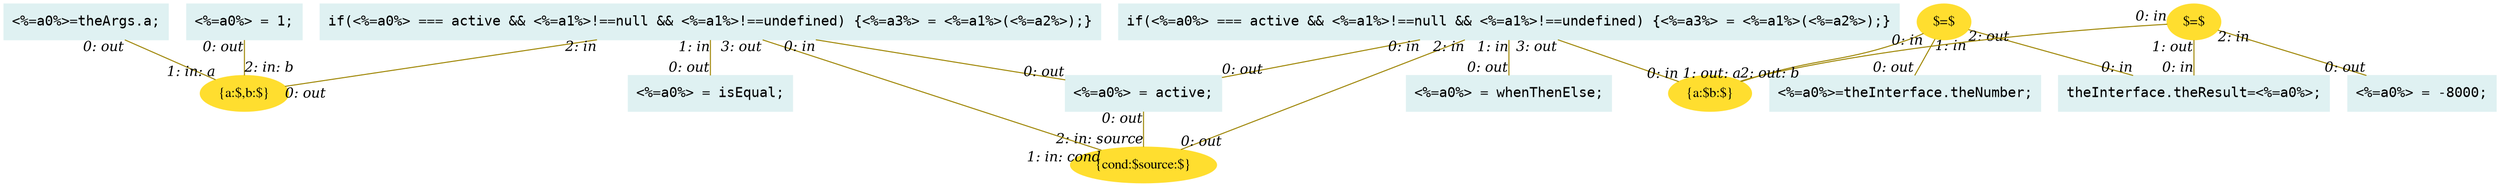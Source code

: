 digraph g{node_6808 [shape="ellipse", style="filled", color="#ffde2f", fontname="Times", label="{a:$,b:$}" ]
node_6867 [shape="ellipse", style="filled", color="#ffde2f", fontname="Times", label="{cond:$source:$}" ]
node_6868 [shape="ellipse", style="filled", color="#ffde2f", fontname="Times", label="{a:$b:$}" ]
node_6917 [shape="box", style="filled", color="#dff1f2", fontname="Courier", label="<%=a0%>=theArgs.a;
" ]
node_6919 [shape="box", style="filled", color="#dff1f2", fontname="Courier", label="<%=a0%>=theInterface.theNumber;
" ]
node_6921 [shape="box", style="filled", color="#dff1f2", fontname="Courier", label="theInterface.theResult=<%=a0%>;
" ]
node_6960 [shape="box", style="filled", color="#dff1f2", fontname="Courier", label="<%=a0%> = active;
" ]
node_6968 [shape="box", style="filled", color="#dff1f2", fontname="Courier", label="<%=a0%> = isEqual;
" ]
node_6970 [shape="box", style="filled", color="#dff1f2", fontname="Courier", label="<%=a0%> = whenThenElse;
" ]
node_6972 [shape="box", style="filled", color="#dff1f2", fontname="Courier", label="<%=a0%> = 1;
" ]
node_6974 [shape="box", style="filled", color="#dff1f2", fontname="Courier", label="<%=a0%> = -8000;
" ]
node_6976 [shape="box", style="filled", color="#dff1f2", fontname="Courier", label="if(<%=a0%> === active && <%=a1%>!==null && <%=a1%>!==undefined) {<%=a3%> = <%=a1%>(<%=a2%>);}
" ]
node_6981 [shape="box", style="filled", color="#dff1f2", fontname="Courier", label="if(<%=a0%> === active && <%=a1%>!==null && <%=a1%>!==undefined) {<%=a3%> = <%=a1%>(<%=a2%>);}
" ]
node_6986 [shape="ellipse", style="filled", color="#ffde2f", fontname="Times", label="$=$" ]
node_6990 [shape="ellipse", style="filled", color="#ffde2f", fontname="Times", label="$=$" ]
node_6917 -> node_6808 [dir=none, arrowHead=none, fontname="Times-Italic", arrowsize=1, color="#9d8400", label="",  headlabel="1: in: a", taillabel="0: out" ]
node_6960 -> node_6867 [dir=none, arrowHead=none, fontname="Times-Italic", arrowsize=1, color="#9d8400", label="",  headlabel="2: in: source", taillabel="0: out" ]
node_6972 -> node_6808 [dir=none, arrowHead=none, fontname="Times-Italic", arrowsize=1, color="#9d8400", label="",  headlabel="2: in: b", taillabel="0: out" ]
node_6976 -> node_6960 [dir=none, arrowHead=none, fontname="Times-Italic", arrowsize=1, color="#9d8400", label="",  headlabel="0: out", taillabel="0: in" ]
node_6976 -> node_6968 [dir=none, arrowHead=none, fontname="Times-Italic", arrowsize=1, color="#9d8400", label="",  headlabel="0: out", taillabel="1: in" ]
node_6976 -> node_6808 [dir=none, arrowHead=none, fontname="Times-Italic", arrowsize=1, color="#9d8400", label="",  headlabel="0: out", taillabel="2: in" ]
node_6976 -> node_6867 [dir=none, arrowHead=none, fontname="Times-Italic", arrowsize=1, color="#9d8400", label="",  headlabel="1: in: cond", taillabel="3: out" ]
node_6981 -> node_6960 [dir=none, arrowHead=none, fontname="Times-Italic", arrowsize=1, color="#9d8400", label="",  headlabel="0: out", taillabel="0: in" ]
node_6981 -> node_6970 [dir=none, arrowHead=none, fontname="Times-Italic", arrowsize=1, color="#9d8400", label="",  headlabel="0: out", taillabel="1: in" ]
node_6981 -> node_6867 [dir=none, arrowHead=none, fontname="Times-Italic", arrowsize=1, color="#9d8400", label="",  headlabel="0: out", taillabel="2: in" ]
node_6981 -> node_6868 [dir=none, arrowHead=none, fontname="Times-Italic", arrowsize=1, color="#9d8400", label="",  headlabel="0: in", taillabel="3: out" ]
node_6986 -> node_6868 [dir=none, arrowHead=none, fontname="Times-Italic", arrowsize=1, color="#9d8400", label="",  headlabel="1: out: a", taillabel="0: in" ]
node_6990 -> node_6974 [dir=none, arrowHead=none, fontname="Times-Italic", arrowsize=1, color="#9d8400", label="",  headlabel="0: out", taillabel="2: in" ]
node_6990 -> node_6868 [dir=none, arrowHead=none, fontname="Times-Italic", arrowsize=1, color="#9d8400", label="",  headlabel="2: out: b", taillabel="0: in" ]
node_6986 -> node_6919 [dir=none, arrowHead=none, fontname="Times-Italic", arrowsize=1, color="#9d8400", label="",  headlabel="0: out", taillabel="1: in" ]
node_6990 -> node_6921 [dir=none, arrowHead=none, fontname="Times-Italic", arrowsize=1, color="#9d8400", label="",  headlabel="0: in", taillabel="1: out" ]
node_6986 -> node_6921 [dir=none, arrowHead=none, fontname="Times-Italic", arrowsize=1, color="#9d8400", label="",  headlabel="0: in", taillabel="2: out" ]
}